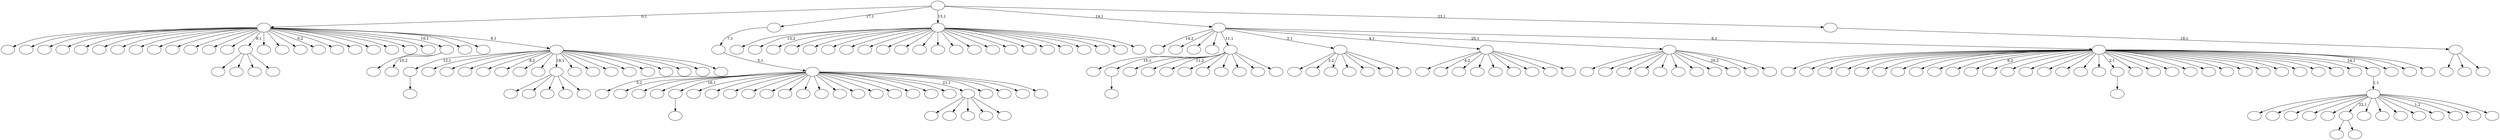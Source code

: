 digraph T {
	225 [label=""]
	224 [label=""]
	223 [label=""]
	222 [label=""]
	221 [label=""]
	220 [label=""]
	219 [label=""]
	218 [label=""]
	217 [label=""]
	216 [label=""]
	215 [label=""]
	214 [label=""]
	213 [label=""]
	212 [label=""]
	211 [label=""]
	210 [label=""]
	209 [label=""]
	208 [label=""]
	207 [label=""]
	206 [label=""]
	205 [label=""]
	204 [label=""]
	203 [label=""]
	202 [label=""]
	201 [label=""]
	200 [label=""]
	199 [label=""]
	198 [label=""]
	197 [label=""]
	196 [label=""]
	195 [label=""]
	194 [label=""]
	193 [label=""]
	192 [label=""]
	191 [label=""]
	190 [label=""]
	189 [label=""]
	188 [label=""]
	187 [label=""]
	186 [label=""]
	185 [label=""]
	184 [label=""]
	183 [label=""]
	182 [label=""]
	181 [label=""]
	180 [label=""]
	179 [label=""]
	178 [label=""]
	177 [label=""]
	176 [label=""]
	175 [label=""]
	174 [label=""]
	173 [label=""]
	172 [label=""]
	171 [label=""]
	170 [label=""]
	169 [label=""]
	168 [label=""]
	167 [label=""]
	166 [label=""]
	165 [label=""]
	164 [label=""]
	163 [label=""]
	162 [label=""]
	161 [label=""]
	160 [label=""]
	159 [label=""]
	158 [label=""]
	157 [label=""]
	156 [label=""]
	155 [label=""]
	154 [label=""]
	153 [label=""]
	152 [label=""]
	151 [label=""]
	150 [label=""]
	149 [label=""]
	148 [label=""]
	147 [label=""]
	146 [label=""]
	145 [label=""]
	144 [label=""]
	143 [label=""]
	142 [label=""]
	141 [label=""]
	140 [label=""]
	139 [label=""]
	138 [label=""]
	137 [label=""]
	136 [label=""]
	135 [label=""]
	134 [label=""]
	133 [label=""]
	132 [label=""]
	131 [label=""]
	130 [label=""]
	129 [label=""]
	128 [label=""]
	127 [label=""]
	126 [label=""]
	125 [label=""]
	124 [label=""]
	123 [label=""]
	122 [label=""]
	121 [label=""]
	120 [label=""]
	119 [label=""]
	118 [label=""]
	117 [label=""]
	116 [label=""]
	115 [label=""]
	114 [label=""]
	113 [label=""]
	112 [label=""]
	111 [label=""]
	110 [label=""]
	109 [label=""]
	108 [label=""]
	107 [label=""]
	106 [label=""]
	105 [label=""]
	104 [label=""]
	103 [label=""]
	102 [label=""]
	101 [label=""]
	100 [label=""]
	99 [label=""]
	98 [label=""]
	97 [label=""]
	96 [label=""]
	95 [label=""]
	94 [label=""]
	93 [label=""]
	92 [label=""]
	91 [label=""]
	90 [label=""]
	89 [label=""]
	88 [label=""]
	87 [label=""]
	86 [label=""]
	85 [label=""]
	84 [label=""]
	83 [label=""]
	82 [label=""]
	81 [label=""]
	80 [label=""]
	79 [label=""]
	78 [label=""]
	77 [label=""]
	76 [label=""]
	75 [label=""]
	74 [label=""]
	73 [label=""]
	72 [label=""]
	71 [label=""]
	70 [label=""]
	69 [label=""]
	68 [label=""]
	67 [label=""]
	66 [label=""]
	65 [label=""]
	64 [label=""]
	63 [label=""]
	62 [label=""]
	61 [label=""]
	60 [label=""]
	59 [label=""]
	58 [label=""]
	57 [label=""]
	56 [label=""]
	55 [label=""]
	54 [label=""]
	53 [label=""]
	52 [label=""]
	51 [label=""]
	50 [label=""]
	49 [label=""]
	48 [label=""]
	47 [label=""]
	46 [label=""]
	45 [label=""]
	44 [label=""]
	43 [label=""]
	42 [label=""]
	41 [label=""]
	40 [label=""]
	39 [label=""]
	38 [label=""]
	37 [label=""]
	36 [label=""]
	35 [label=""]
	34 [label=""]
	33 [label=""]
	32 [label=""]
	31 [label=""]
	30 [label=""]
	29 [label=""]
	28 [label=""]
	27 [label=""]
	26 [label=""]
	25 [label=""]
	24 [label=""]
	23 [label=""]
	22 [label=""]
	21 [label=""]
	20 [label=""]
	19 [label=""]
	18 [label=""]
	17 [label=""]
	16 [label=""]
	15 [label=""]
	14 [label=""]
	13 [label=""]
	12 [label=""]
	11 [label=""]
	10 [label=""]
	9 [label=""]
	8 [label=""]
	7 [label=""]
	6 [label=""]
	5 [label=""]
	4 [label=""]
	3 [label=""]
	2 [label=""]
	1 [label=""]
	0 [label=""]
	224 -> 225 [label=""]
	190 -> 191 [label=""]
	178 -> 179 [label=""]
	132 -> 211 [label=""]
	132 -> 197 [label=""]
	132 -> 159 [label=""]
	132 -> 133 [label=""]
	113 -> 130 [label=""]
	113 -> 114 [label=""]
	103 -> 104 [label=""]
	59 -> 221 [label=""]
	59 -> 60 [label="10,2"]
	57 -> 173 [label=""]
	57 -> 160 [label=""]
	57 -> 152 [label=""]
	57 -> 126 [label=""]
	57 -> 58 [label=""]
	46 -> 223 [label=""]
	46 -> 178 [label="15,1"]
	46 -> 163 [label=""]
	46 -> 137 [label=""]
	46 -> 128 [label="11,2"]
	46 -> 97 [label=""]
	46 -> 96 [label=""]
	46 -> 95 [label=""]
	46 -> 71 [label=""]
	46 -> 69 [label=""]
	46 -> 47 [label=""]
	39 -> 216 [label=""]
	39 -> 208 [label="3,2"]
	39 -> 172 [label=""]
	39 -> 151 [label=""]
	39 -> 100 [label=""]
	39 -> 51 [label=""]
	39 -> 40 [label=""]
	36 -> 171 [label=""]
	36 -> 111 [label=""]
	36 -> 84 [label=""]
	36 -> 64 [label=""]
	36 -> 37 [label=""]
	33 -> 175 [label=""]
	33 -> 161 [label=""]
	33 -> 157 [label=""]
	33 -> 144 [label=""]
	33 -> 121 [label=""]
	33 -> 113 [label="22,1"]
	33 -> 85 [label=""]
	33 -> 83 [label=""]
	33 -> 65 [label=""]
	33 -> 63 [label=""]
	33 -> 56 [label="1,2"]
	33 -> 48 [label=""]
	33 -> 43 [label=""]
	33 -> 34 [label=""]
	32 -> 33 [label="1,1"]
	23 -> 170 [label=""]
	23 -> 141 [label="4,2"]
	23 -> 136 [label=""]
	23 -> 107 [label=""]
	23 -> 91 [label=""]
	23 -> 77 [label=""]
	23 -> 62 [label=""]
	23 -> 55 [label=""]
	23 -> 24 [label=""]
	19 -> 224 [label="12,1"]
	19 -> 220 [label=""]
	19 -> 214 [label=""]
	19 -> 201 [label=""]
	19 -> 180 [label=""]
	19 -> 169 [label="8,2"]
	19 -> 166 [label=""]
	19 -> 106 [label=""]
	19 -> 57 [label="18,1"]
	19 -> 45 [label=""]
	19 -> 38 [label=""]
	19 -> 35 [label=""]
	19 -> 28 [label=""]
	19 -> 27 [label=""]
	19 -> 26 [label=""]
	19 -> 25 [label=""]
	19 -> 21 [label=""]
	19 -> 20 [label=""]
	18 -> 219 [label=""]
	18 -> 209 [label=""]
	18 -> 205 [label=""]
	18 -> 196 [label=""]
	18 -> 194 [label=""]
	18 -> 183 [label=""]
	18 -> 181 [label=""]
	18 -> 165 [label=""]
	18 -> 158 [label=""]
	18 -> 150 [label=""]
	18 -> 147 [label=""]
	18 -> 138 [label=""]
	18 -> 134 [label=""]
	18 -> 132 [label="9,1"]
	18 -> 131 [label=""]
	18 -> 118 [label=""]
	18 -> 116 [label=""]
	18 -> 115 [label="0,2"]
	18 -> 92 [label=""]
	18 -> 80 [label=""]
	18 -> 78 [label=""]
	18 -> 75 [label=""]
	18 -> 70 [label=""]
	18 -> 66 [label=""]
	18 -> 59 [label="10,1"]
	18 -> 49 [label=""]
	18 -> 44 [label=""]
	18 -> 19 [label="8,1"]
	14 -> 213 [label=""]
	14 -> 202 [label=""]
	14 -> 200 [label=""]
	14 -> 174 [label=""]
	14 -> 162 [label=""]
	14 -> 149 [label=""]
	14 -> 143 [label=""]
	14 -> 122 [label=""]
	14 -> 119 [label="20,2"]
	14 -> 31 [label=""]
	14 -> 15 [label=""]
	11 -> 204 [label="5,2"]
	11 -> 195 [label=""]
	11 -> 193 [label=""]
	11 -> 192 [label=""]
	11 -> 190 [label="16,1"]
	11 -> 187 [label=""]
	11 -> 185 [label=""]
	11 -> 148 [label=""]
	11 -> 142 [label=""]
	11 -> 123 [label=""]
	11 -> 117 [label=""]
	11 -> 102 [label=""]
	11 -> 99 [label=""]
	11 -> 93 [label=""]
	11 -> 90 [label=""]
	11 -> 88 [label=""]
	11 -> 86 [label=""]
	11 -> 74 [label=""]
	11 -> 53 [label=""]
	11 -> 52 [label=""]
	11 -> 36 [label="21,1"]
	11 -> 29 [label=""]
	11 -> 17 [label=""]
	11 -> 16 [label=""]
	11 -> 12 [label=""]
	10 -> 11 [label="5,1"]
	9 -> 10 [label="7,1"]
	7 -> 222 [label=""]
	7 -> 203 [label="13,2"]
	7 -> 199 [label=""]
	7 -> 198 [label=""]
	7 -> 188 [label=""]
	7 -> 186 [label=""]
	7 -> 177 [label=""]
	7 -> 156 [label=""]
	7 -> 154 [label=""]
	7 -> 153 [label=""]
	7 -> 145 [label=""]
	7 -> 140 [label=""]
	7 -> 139 [label=""]
	7 -> 135 [label=""]
	7 -> 125 [label=""]
	7 -> 124 [label=""]
	7 -> 120 [label=""]
	7 -> 105 [label=""]
	7 -> 82 [label=""]
	7 -> 81 [label=""]
	7 -> 54 [label=""]
	7 -> 30 [label=""]
	7 -> 8 [label=""]
	5 -> 218 [label=""]
	5 -> 217 [label=""]
	5 -> 215 [label=""]
	5 -> 210 [label=""]
	5 -> 207 [label=""]
	5 -> 206 [label=""]
	5 -> 189 [label=""]
	5 -> 182 [label=""]
	5 -> 176 [label=""]
	5 -> 168 [label=""]
	5 -> 167 [label="6,2"]
	5 -> 164 [label=""]
	5 -> 155 [label=""]
	5 -> 146 [label=""]
	5 -> 112 [label=""]
	5 -> 110 [label=""]
	5 -> 109 [label=""]
	5 -> 108 [label=""]
	5 -> 103 [label="2,1"]
	5 -> 101 [label=""]
	5 -> 98 [label=""]
	5 -> 89 [label=""]
	5 -> 87 [label=""]
	5 -> 79 [label=""]
	5 -> 76 [label=""]
	5 -> 73 [label=""]
	5 -> 72 [label=""]
	5 -> 68 [label=""]
	5 -> 67 [label=""]
	5 -> 61 [label=""]
	5 -> 42 [label=""]
	5 -> 41 [label=""]
	5 -> 32 [label="24,1"]
	5 -> 22 [label=""]
	5 -> 13 [label=""]
	5 -> 6 [label=""]
	4 -> 212 [label="14,2"]
	4 -> 129 [label=""]
	4 -> 127 [label=""]
	4 -> 94 [label=""]
	4 -> 46 [label="11,1"]
	4 -> 39 [label="3,1"]
	4 -> 23 [label="4,1"]
	4 -> 14 [label="20,1"]
	4 -> 5 [label="6,1"]
	2 -> 184 [label=""]
	2 -> 50 [label=""]
	2 -> 3 [label=""]
	1 -> 2 [label="19,1"]
	0 -> 18 [label="0,1"]
	0 -> 9 [label="17,1"]
	0 -> 7 [label="13,1"]
	0 -> 4 [label="14,1"]
	0 -> 1 [label="23,1"]
}
